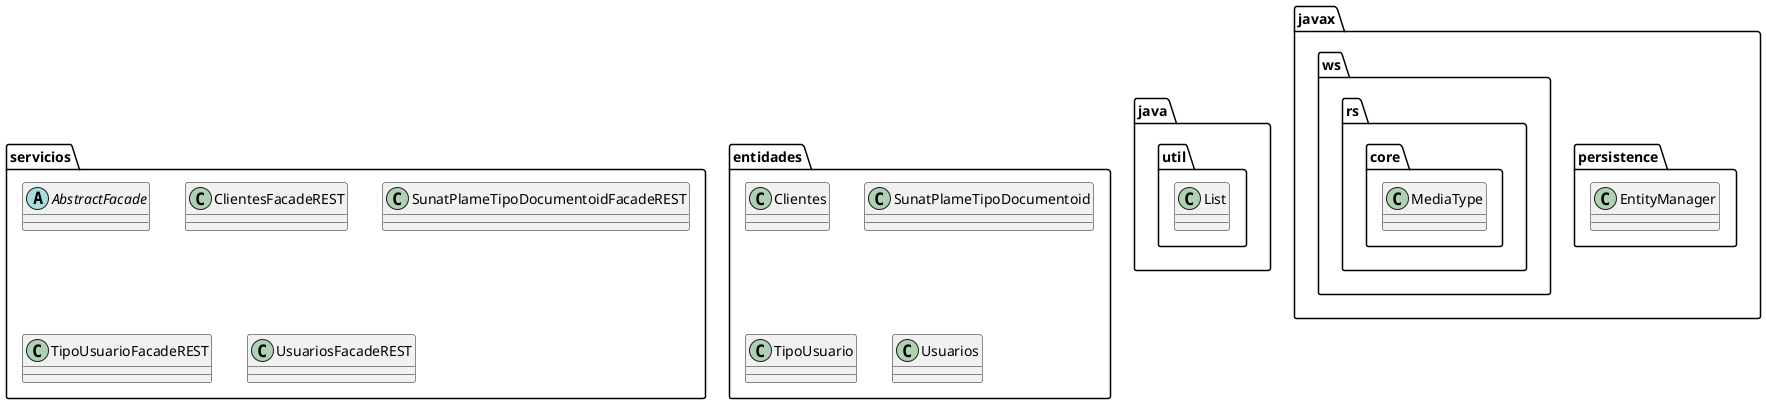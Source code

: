 @startuml
abstract class servicios.AbstractFacade
class entidades.Clientes
class entidades.SunatPlameTipoDocumentoid
class entidades.TipoUsuario
class entidades.Usuarios
class java.util.List
class javax.persistence.EntityManager
class javax.ws.rs.core.MediaType
class servicios.ClientesFacadeREST
class servicios.SunatPlameTipoDocumentoidFacadeREST
class servicios.TipoUsuarioFacadeREST
class servicios.UsuariosFacadeREST
@enduml